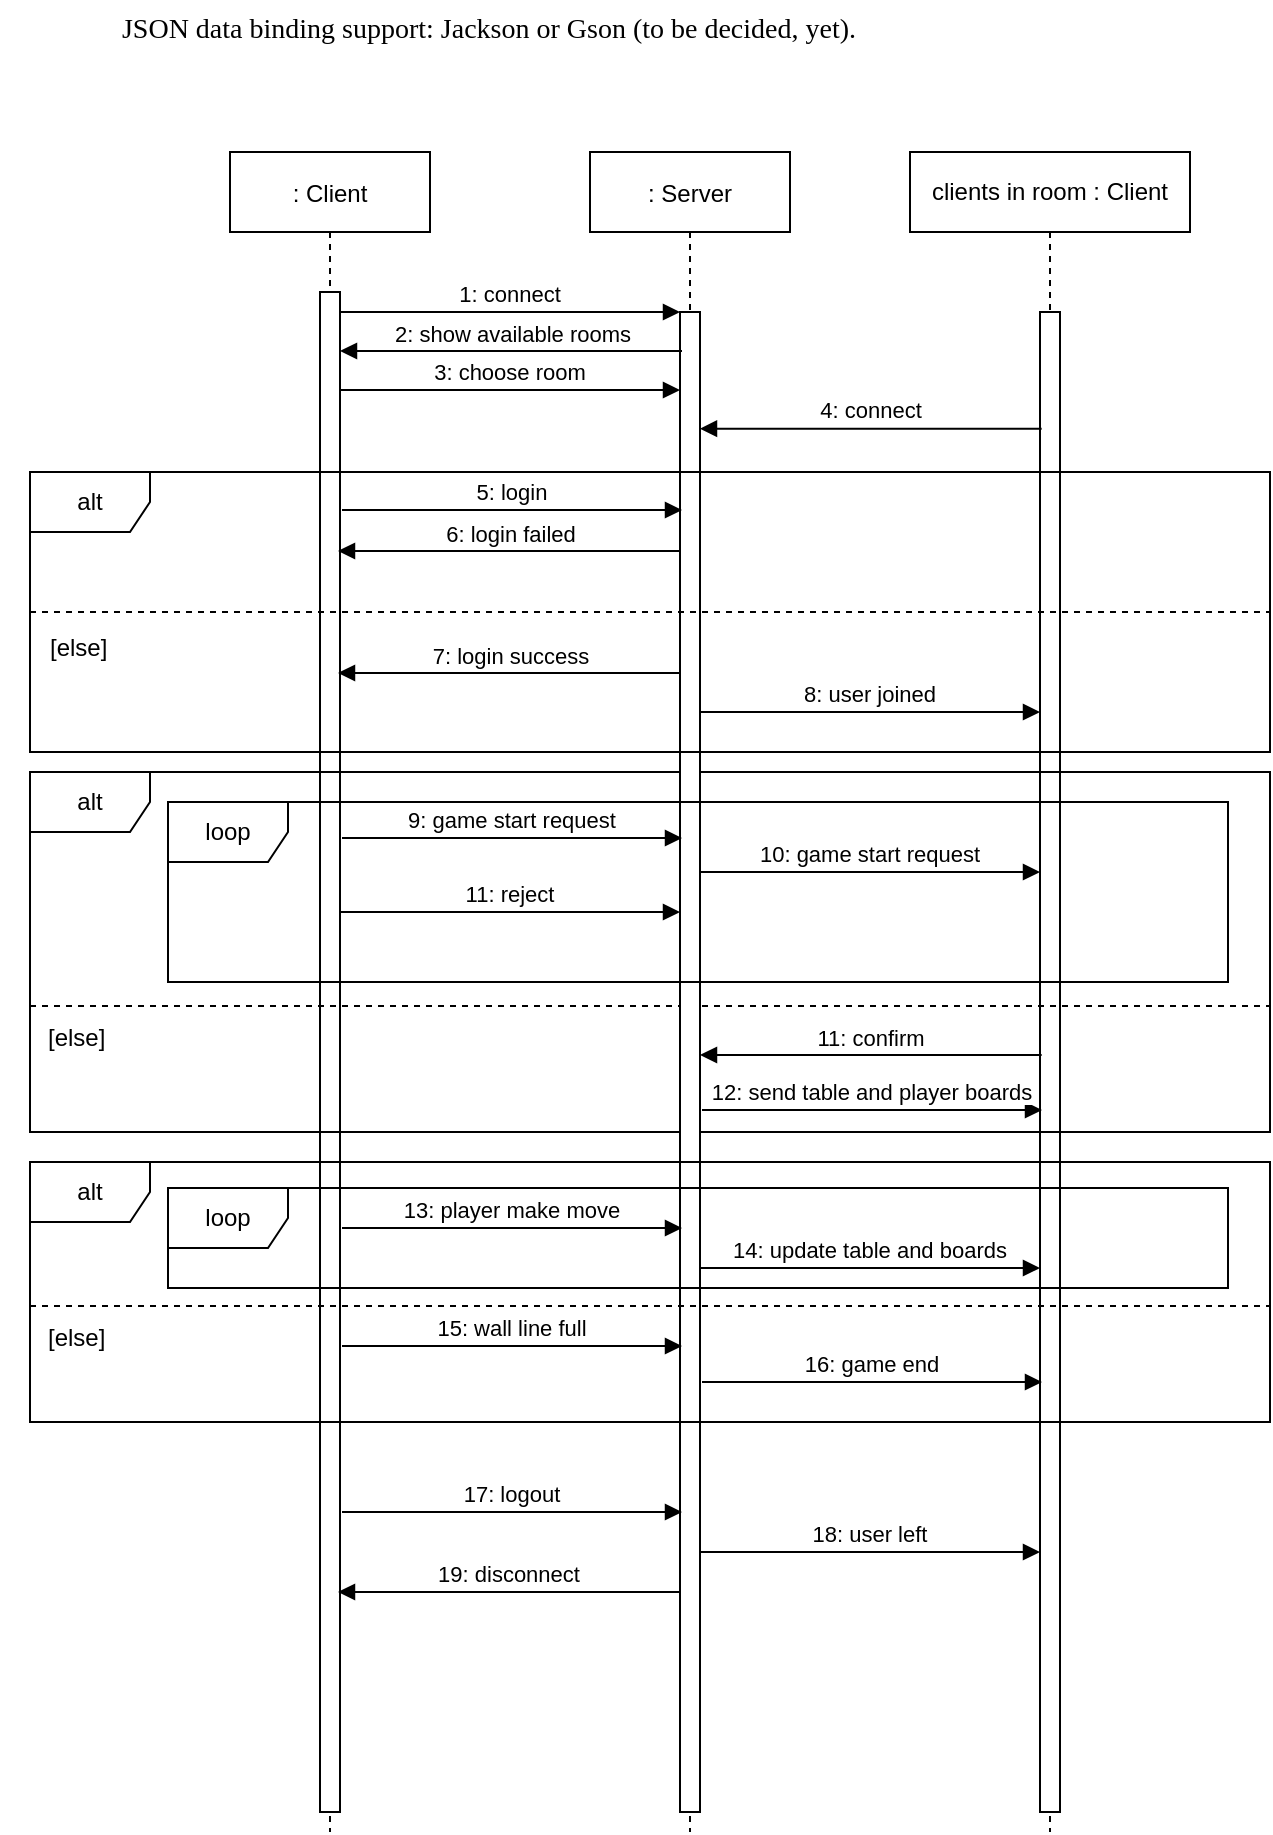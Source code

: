 <mxfile version="20.0.4" type="device"><diagram id="kgpKYQtTHZ0yAKxKKP6v" name="Page-1"><mxGraphModel dx="1422" dy="780" grid="1" gridSize="10" guides="1" tooltips="1" connect="1" arrows="1" fold="1" page="1" pageScale="1" pageWidth="827" pageHeight="1169" math="0" shadow="0"><root><mxCell id="0"/><mxCell id="1" parent="0"/><mxCell id="LG2dWYtS7Q4I2Dv5eFwM-3" value="clients in room : Client" style="shape=umlLifeline;perimeter=lifelinePerimeter;whiteSpace=wrap;html=1;container=1;collapsible=0;recursiveResize=0;outlineConnect=0;" parent="1" vertex="1"><mxGeometry x="460" y="80" width="140" height="840" as="geometry"/></mxCell><object label="14: update table and boards" id="xJmMH2Nl3YaymJ1IZgS4-19"><mxCell style="verticalAlign=bottom;endArrow=block;entryX=0;entryY=0;shadow=0;strokeWidth=1;" edge="1" parent="LG2dWYtS7Q4I2Dv5eFwM-3"><mxGeometry relative="1" as="geometry"><mxPoint x="-105" y="558.0" as="sourcePoint"/><mxPoint x="65" y="558.0" as="targetPoint"/></mxGeometry></mxCell></object><object label="18: user left" id="xJmMH2Nl3YaymJ1IZgS4-29"><mxCell style="verticalAlign=bottom;endArrow=block;entryX=0;entryY=0;shadow=0;strokeWidth=1;" edge="1" parent="LG2dWYtS7Q4I2Dv5eFwM-3"><mxGeometry relative="1" as="geometry"><mxPoint x="-105" y="700.0" as="sourcePoint"/><mxPoint x="65" y="700.0" as="targetPoint"/></mxGeometry></mxCell></object><mxCell id="LG2dWYtS7Q4I2Dv5eFwM-1" value="" style="html=1;points=[];perimeter=orthogonalPerimeter;" parent="1" vertex="1"><mxGeometry x="525" y="160" width="10" height="750" as="geometry"/></mxCell><mxCell id="3nuBFxr9cyL0pnOWT2aG-1" value=": Client" style="shape=umlLifeline;perimeter=lifelinePerimeter;container=1;collapsible=0;recursiveResize=0;rounded=0;shadow=0;strokeWidth=1;" parent="1" vertex="1"><mxGeometry x="120" y="80" width="100" height="840" as="geometry"/></mxCell><mxCell id="3nuBFxr9cyL0pnOWT2aG-2" value="" style="points=[];perimeter=orthogonalPerimeter;rounded=0;shadow=0;strokeWidth=1;" parent="3nuBFxr9cyL0pnOWT2aG-1" vertex="1"><mxGeometry x="45" y="70" width="10" height="760" as="geometry"/></mxCell><mxCell id="xJmMH2Nl3YaymJ1IZgS4-8" value="" style="line;strokeWidth=1;fillColor=none;align=left;verticalAlign=middle;spacingTop=-1;spacingLeft=3;spacingRight=3;rotatable=0;labelPosition=right;points=[];portConstraint=eastwest;dashed=1;" vertex="1" parent="3nuBFxr9cyL0pnOWT2aG-1"><mxGeometry x="-100" y="423" width="620" height="8" as="geometry"/></mxCell><mxCell id="xJmMH2Nl3YaymJ1IZgS4-9" value="[else]" style="text;strokeColor=none;fillColor=none;align=left;verticalAlign=top;spacingLeft=4;spacingRight=4;overflow=hidden;rotatable=0;points=[[0,0.5],[1,0.5]];portConstraint=eastwest;" vertex="1" parent="3nuBFxr9cyL0pnOWT2aG-1"><mxGeometry x="-97" y="429" width="40" height="26" as="geometry"/></mxCell><mxCell id="xJmMH2Nl3YaymJ1IZgS4-13" value="11: confirm" style="html=1;verticalAlign=bottom;endArrow=block;rounded=0;entryX=1;entryY=0.036;entryDx=0;entryDy=0;entryPerimeter=0;exitX=0.083;exitY=0.036;exitDx=0;exitDy=0;exitPerimeter=0;" edge="1" parent="3nuBFxr9cyL0pnOWT2aG-1"><mxGeometry width="80" relative="1" as="geometry"><mxPoint x="405.83" y="451.5" as="sourcePoint"/><mxPoint x="235" y="451.5" as="targetPoint"/></mxGeometry></mxCell><object label="12: send table and player boards" id="xJmMH2Nl3YaymJ1IZgS4-16"><mxCell style="verticalAlign=bottom;endArrow=block;entryX=0;entryY=0;shadow=0;strokeWidth=1;" edge="1" parent="3nuBFxr9cyL0pnOWT2aG-1"><mxGeometry relative="1" as="geometry"><mxPoint x="236" y="479.0" as="sourcePoint"/><mxPoint x="406" y="479.0" as="targetPoint"/></mxGeometry></mxCell></object><object label="11: reject" id="xJmMH2Nl3YaymJ1IZgS4-26"><mxCell style="verticalAlign=bottom;endArrow=block;entryX=0;entryY=0;shadow=0;strokeWidth=1;" edge="1" parent="3nuBFxr9cyL0pnOWT2aG-1"><mxGeometry relative="1" as="geometry"><mxPoint x="55" y="380" as="sourcePoint"/><mxPoint x="225" y="380" as="targetPoint"/></mxGeometry></mxCell></object><mxCell id="xJmMH2Nl3YaymJ1IZgS4-7" value="alt" style="shape=umlFrame;whiteSpace=wrap;html=1;" vertex="1" parent="3nuBFxr9cyL0pnOWT2aG-1"><mxGeometry x="-100" y="310" width="620" height="180" as="geometry"/></mxCell><mxCell id="3nuBFxr9cyL0pnOWT2aG-5" value=": Server" style="shape=umlLifeline;perimeter=lifelinePerimeter;container=1;collapsible=0;recursiveResize=0;rounded=0;shadow=0;strokeWidth=1;" parent="1" vertex="1"><mxGeometry x="300" y="80" width="100" height="840" as="geometry"/></mxCell><mxCell id="3nuBFxr9cyL0pnOWT2aG-6" value="" style="points=[];perimeter=orthogonalPerimeter;rounded=0;shadow=0;strokeWidth=1;" parent="3nuBFxr9cyL0pnOWT2aG-5" vertex="1"><mxGeometry x="45" y="80" width="10" height="750" as="geometry"/></mxCell><mxCell id="xJmMH2Nl3YaymJ1IZgS4-17" value="loop" style="shape=umlFrame;whiteSpace=wrap;html=1;" vertex="1" parent="3nuBFxr9cyL0pnOWT2aG-5"><mxGeometry x="-211" y="518" width="530" height="50" as="geometry"/></mxCell><mxCell id="xJmMH2Nl3YaymJ1IZgS4-22" value="alt" style="shape=umlFrame;whiteSpace=wrap;html=1;" vertex="1" parent="3nuBFxr9cyL0pnOWT2aG-5"><mxGeometry x="-280" y="505" width="620" height="130" as="geometry"/></mxCell><object label="1: connect" id="3nuBFxr9cyL0pnOWT2aG-8"><mxCell style="verticalAlign=bottom;endArrow=block;entryX=0;entryY=0;shadow=0;strokeWidth=1;" parent="1" source="3nuBFxr9cyL0pnOWT2aG-2" target="3nuBFxr9cyL0pnOWT2aG-6" edge="1"><mxGeometry relative="1" as="geometry"><mxPoint x="275" y="160" as="sourcePoint"/></mxGeometry></mxCell></object><object label="5: login" id="LG2dWYtS7Q4I2Dv5eFwM-5"><mxCell style="verticalAlign=bottom;endArrow=block;entryX=0;entryY=0;shadow=0;strokeWidth=1;" parent="1" edge="1"><mxGeometry relative="1" as="geometry"><mxPoint x="176" y="259.0" as="sourcePoint"/><mxPoint x="346" y="259.0" as="targetPoint"/></mxGeometry></mxCell></object><mxCell id="LG2dWYtS7Q4I2Dv5eFwM-6" value="6: login failed" style="html=1;verticalAlign=bottom;endArrow=block;rounded=0;entryX=0.9;entryY=0.125;entryDx=0;entryDy=0;entryPerimeter=0;" parent="1" edge="1"><mxGeometry width="80" relative="1" as="geometry"><mxPoint x="345" y="279.5" as="sourcePoint"/><mxPoint x="174" y="279.5" as="targetPoint"/></mxGeometry></mxCell><mxCell id="LG2dWYtS7Q4I2Dv5eFwM-8" value="7: login success" style="html=1;verticalAlign=bottom;endArrow=block;rounded=0;entryX=0.9;entryY=0.125;entryDx=0;entryDy=0;entryPerimeter=0;" parent="1" edge="1"><mxGeometry width="80" relative="1" as="geometry"><mxPoint x="345" y="340.5" as="sourcePoint"/><mxPoint x="174" y="340.5" as="targetPoint"/></mxGeometry></mxCell><object label="3: choose room" id="LG2dWYtS7Q4I2Dv5eFwM-9"><mxCell style="verticalAlign=bottom;endArrow=block;entryX=0;entryY=0;shadow=0;strokeWidth=1;" parent="1" edge="1"><mxGeometry relative="1" as="geometry"><mxPoint x="175" y="199.0" as="sourcePoint"/><mxPoint x="345" y="199.0" as="targetPoint"/></mxGeometry></mxCell></object><mxCell id="LG2dWYtS7Q4I2Dv5eFwM-4" value="4: connect" style="html=1;verticalAlign=bottom;endArrow=block;rounded=0;entryX=1;entryY=0.036;entryDx=0;entryDy=0;entryPerimeter=0;exitX=0.083;exitY=0.036;exitDx=0;exitDy=0;exitPerimeter=0;" parent="1" edge="1"><mxGeometry width="80" relative="1" as="geometry"><mxPoint x="525.83" y="218.36" as="sourcePoint"/><mxPoint x="355" y="218.36" as="targetPoint"/></mxGeometry></mxCell><mxCell id="LG2dWYtS7Q4I2Dv5eFwM-10" value="2: show available rooms" style="html=1;verticalAlign=bottom;endArrow=block;rounded=0;entryX=0.9;entryY=0.125;entryDx=0;entryDy=0;entryPerimeter=0;" parent="1" edge="1"><mxGeometry width="80" relative="1" as="geometry"><mxPoint x="346" y="179.5" as="sourcePoint"/><mxPoint x="175" y="179.5" as="targetPoint"/></mxGeometry></mxCell><object label="8: user joined" id="LG2dWYtS7Q4I2Dv5eFwM-11"><mxCell style="verticalAlign=bottom;endArrow=block;entryX=0;entryY=0;shadow=0;strokeWidth=1;" parent="1" edge="1"><mxGeometry relative="1" as="geometry"><mxPoint x="355" y="360.0" as="sourcePoint"/><mxPoint x="525" y="360.0" as="targetPoint"/></mxGeometry></mxCell></object><object label="9: game start request" id="LG2dWYtS7Q4I2Dv5eFwM-12"><mxCell style="verticalAlign=bottom;endArrow=block;entryX=0;entryY=0;shadow=0;strokeWidth=1;" parent="1" edge="1"><mxGeometry relative="1" as="geometry"><mxPoint x="176" y="423.0" as="sourcePoint"/><mxPoint x="346" y="423.0" as="targetPoint"/></mxGeometry></mxCell></object><mxCell id="xJmMH2Nl3YaymJ1IZgS4-3" value="alt" style="shape=umlFrame;whiteSpace=wrap;html=1;" vertex="1" parent="1"><mxGeometry x="20" y="240" width="620" height="140" as="geometry"/></mxCell><mxCell id="xJmMH2Nl3YaymJ1IZgS4-4" value="" style="line;strokeWidth=1;fillColor=none;align=left;verticalAlign=middle;spacingTop=-1;spacingLeft=3;spacingRight=3;rotatable=0;labelPosition=right;points=[];portConstraint=eastwest;dashed=1;" vertex="1" parent="1"><mxGeometry x="20" y="306" width="620" height="8" as="geometry"/></mxCell><mxCell id="xJmMH2Nl3YaymJ1IZgS4-6" value="[else]" style="text;strokeColor=none;fillColor=none;align=left;verticalAlign=top;spacingLeft=4;spacingRight=4;overflow=hidden;rotatable=0;points=[[0,0.5],[1,0.5]];portConstraint=eastwest;" vertex="1" parent="1"><mxGeometry x="24" y="314" width="40" height="26" as="geometry"/></mxCell><mxCell id="xJmMH2Nl3YaymJ1IZgS4-14" value="loop" style="shape=umlFrame;whiteSpace=wrap;html=1;" vertex="1" parent="1"><mxGeometry x="89" y="405" width="530" height="90" as="geometry"/></mxCell><object label="13: player make move" id="xJmMH2Nl3YaymJ1IZgS4-18"><mxCell style="verticalAlign=bottom;endArrow=block;entryX=0;entryY=0;shadow=0;strokeWidth=1;" edge="1" parent="1"><mxGeometry relative="1" as="geometry"><mxPoint x="176" y="618.0" as="sourcePoint"/><mxPoint x="346" y="618.0" as="targetPoint"/></mxGeometry></mxCell></object><object label="16: game end" id="xJmMH2Nl3YaymJ1IZgS4-20"><mxCell style="verticalAlign=bottom;endArrow=block;entryX=0;entryY=0;shadow=0;strokeWidth=1;" edge="1" parent="1"><mxGeometry relative="1" as="geometry"><mxPoint x="356" y="695" as="sourcePoint"/><mxPoint x="526" y="695" as="targetPoint"/></mxGeometry></mxCell></object><object label="15: wall line full" id="xJmMH2Nl3YaymJ1IZgS4-21"><mxCell style="verticalAlign=bottom;endArrow=block;entryX=0;entryY=0;shadow=0;strokeWidth=1;" edge="1" parent="1"><mxGeometry relative="1" as="geometry"><mxPoint x="176" y="677" as="sourcePoint"/><mxPoint x="346" y="677" as="targetPoint"/></mxGeometry></mxCell></object><mxCell id="xJmMH2Nl3YaymJ1IZgS4-23" value="" style="line;strokeWidth=1;fillColor=none;align=left;verticalAlign=middle;spacingTop=-1;spacingLeft=3;spacingRight=3;rotatable=0;labelPosition=right;points=[];portConstraint=eastwest;dashed=1;" vertex="1" parent="1"><mxGeometry x="20" y="653" width="620" height="8" as="geometry"/></mxCell><mxCell id="xJmMH2Nl3YaymJ1IZgS4-24" value="[else]" style="text;strokeColor=none;fillColor=none;align=left;verticalAlign=top;spacingLeft=4;spacingRight=4;overflow=hidden;rotatable=0;points=[[0,0.5],[1,0.5]];portConstraint=eastwest;" vertex="1" parent="1"><mxGeometry x="23" y="659" width="40" height="26" as="geometry"/></mxCell><object label="10: game start request" id="xJmMH2Nl3YaymJ1IZgS4-25"><mxCell style="verticalAlign=bottom;endArrow=block;entryX=0;entryY=0;shadow=0;strokeWidth=1;" edge="1" parent="1"><mxGeometry relative="1" as="geometry"><mxPoint x="355" y="440" as="sourcePoint"/><mxPoint x="525" y="440" as="targetPoint"/></mxGeometry></mxCell></object><object label="17: logout" id="xJmMH2Nl3YaymJ1IZgS4-30"><mxCell style="verticalAlign=bottom;endArrow=block;entryX=0;entryY=0;shadow=0;strokeWidth=1;" edge="1" parent="1"><mxGeometry relative="1" as="geometry"><mxPoint x="176" y="760.0" as="sourcePoint"/><mxPoint x="346" y="760.0" as="targetPoint"/></mxGeometry></mxCell></object><mxCell id="xJmMH2Nl3YaymJ1IZgS4-32" value="19: disconnect" style="html=1;verticalAlign=bottom;endArrow=block;rounded=0;entryX=1;entryY=0.036;entryDx=0;entryDy=0;entryPerimeter=0;exitX=0.083;exitY=0.036;exitDx=0;exitDy=0;exitPerimeter=0;" edge="1" parent="1"><mxGeometry width="80" relative="1" as="geometry"><mxPoint x="344.83" y="800" as="sourcePoint"/><mxPoint x="174" y="800" as="targetPoint"/></mxGeometry></mxCell><mxCell id="xJmMH2Nl3YaymJ1IZgS4-33" value="&lt;font style=&quot;font-size: 14px;&quot; face=&quot;Verdana&quot;&gt;JSON data binding support: Jackson or Gson (to be decided, yet).&lt;/font&gt;" style="text;html=1;strokeColor=none;fillColor=none;align=center;verticalAlign=middle;whiteSpace=wrap;rounded=0;" vertex="1" parent="1"><mxGeometry x="5" y="4" width="489" height="30" as="geometry"/></mxCell></root></mxGraphModel></diagram></mxfile>